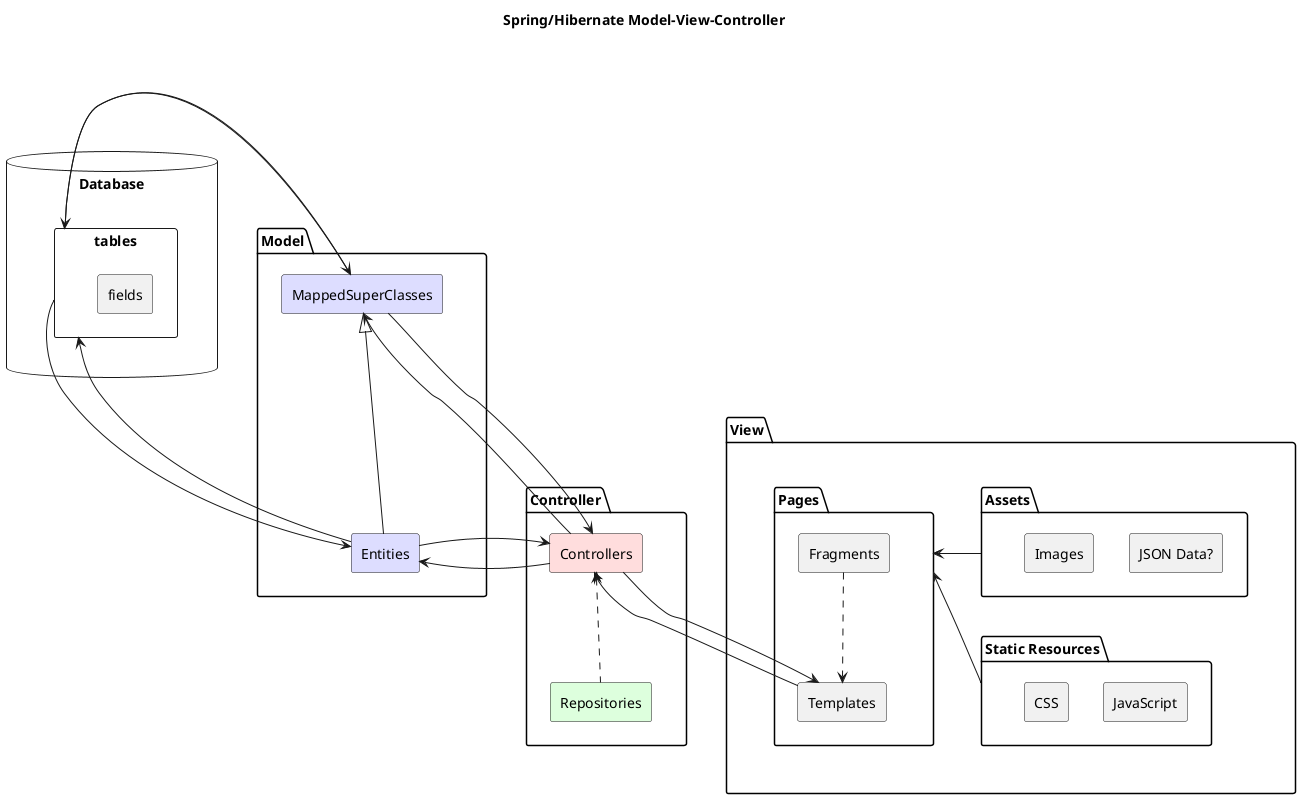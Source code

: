 @startuml

title Spring/Hibernate Model-View-Controller

'left to right direction
'skinparam linetype polyline
'skinparam linetype ortho
allowmixing

package "Database" as db <<Database>> {
    package "tables" as tbls <<Rectangle>> {
        rectangle "fields" as flds
    }
}

package "Model" as m {
    rectangle "Entities" as entities #ddddff
    rectangle "MappedSuperClasses" as mscs #ddddff
}

package "Controller" as c {
    rectangle "Repositories" as repos #ddffdd
    rectangle "Controllers" as controllers #ffdddd
}
package "View" as v {
    together {
        package "Assets" as assets {
            rectangle "JSON Data?" as json
            rectangle "Images" as imgs
        }

        package "Static Resources" as statics {
            rectangle "JavaScript" as js
            rectangle "CSS" as css
        }

        assets .[hidden]. statics
    }
    package "Pages" as pages {
        rectangle "Templates" as temps
        rectangle "Fragments" as frags
    }
}

db -[hidden] m
' I have wasted hours trying to get these connectors to stop
' connecting to the left side of the tbls object. Nothing seems to work!
tbls <- mscs
mscs <- tbls
tbls <- entities
entities <- tbls

m -[hidden] c
mscs <|-down- entities
controllers -left-> mscs
mscs -right-> controllers
controllers -left-> entities
entities -right-> controllers

c -[hidden] v
controllers <.down. repos
temps -left-> controllers
controllers -right-> temps
frags .down.> temps
pages <-right- assets
pages <-right- statics

@enduml